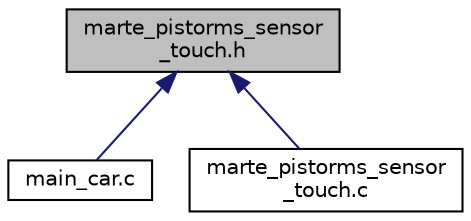 digraph "marte_pistorms_sensor_touch.h"
{
  edge [fontname="Helvetica",fontsize="10",labelfontname="Helvetica",labelfontsize="10"];
  node [fontname="Helvetica",fontsize="10",shape=record];
  Node1 [label="marte_pistorms_sensor\l_touch.h",height=0.2,width=0.4,color="black", fillcolor="grey75", style="filled" fontcolor="black"];
  Node1 -> Node2 [dir="back",color="midnightblue",fontsize="10",style="solid",fontname="Helvetica"];
  Node2 [label="main_car.c",height=0.2,width=0.4,color="black", fillcolor="white", style="filled",URL="$main__car_8c.html",tooltip="Short example that control a robot car. "];
  Node1 -> Node3 [dir="back",color="midnightblue",fontsize="10",style="solid",fontname="Helvetica"];
  Node3 [label="marte_pistorms_sensor\l_touch.c",height=0.2,width=0.4,color="black", fillcolor="white", style="filled",URL="$marte__pistorms__sensor__touch_8c.html",tooltip="Driver for control the Touch of EV3 Sensor. "];
}
